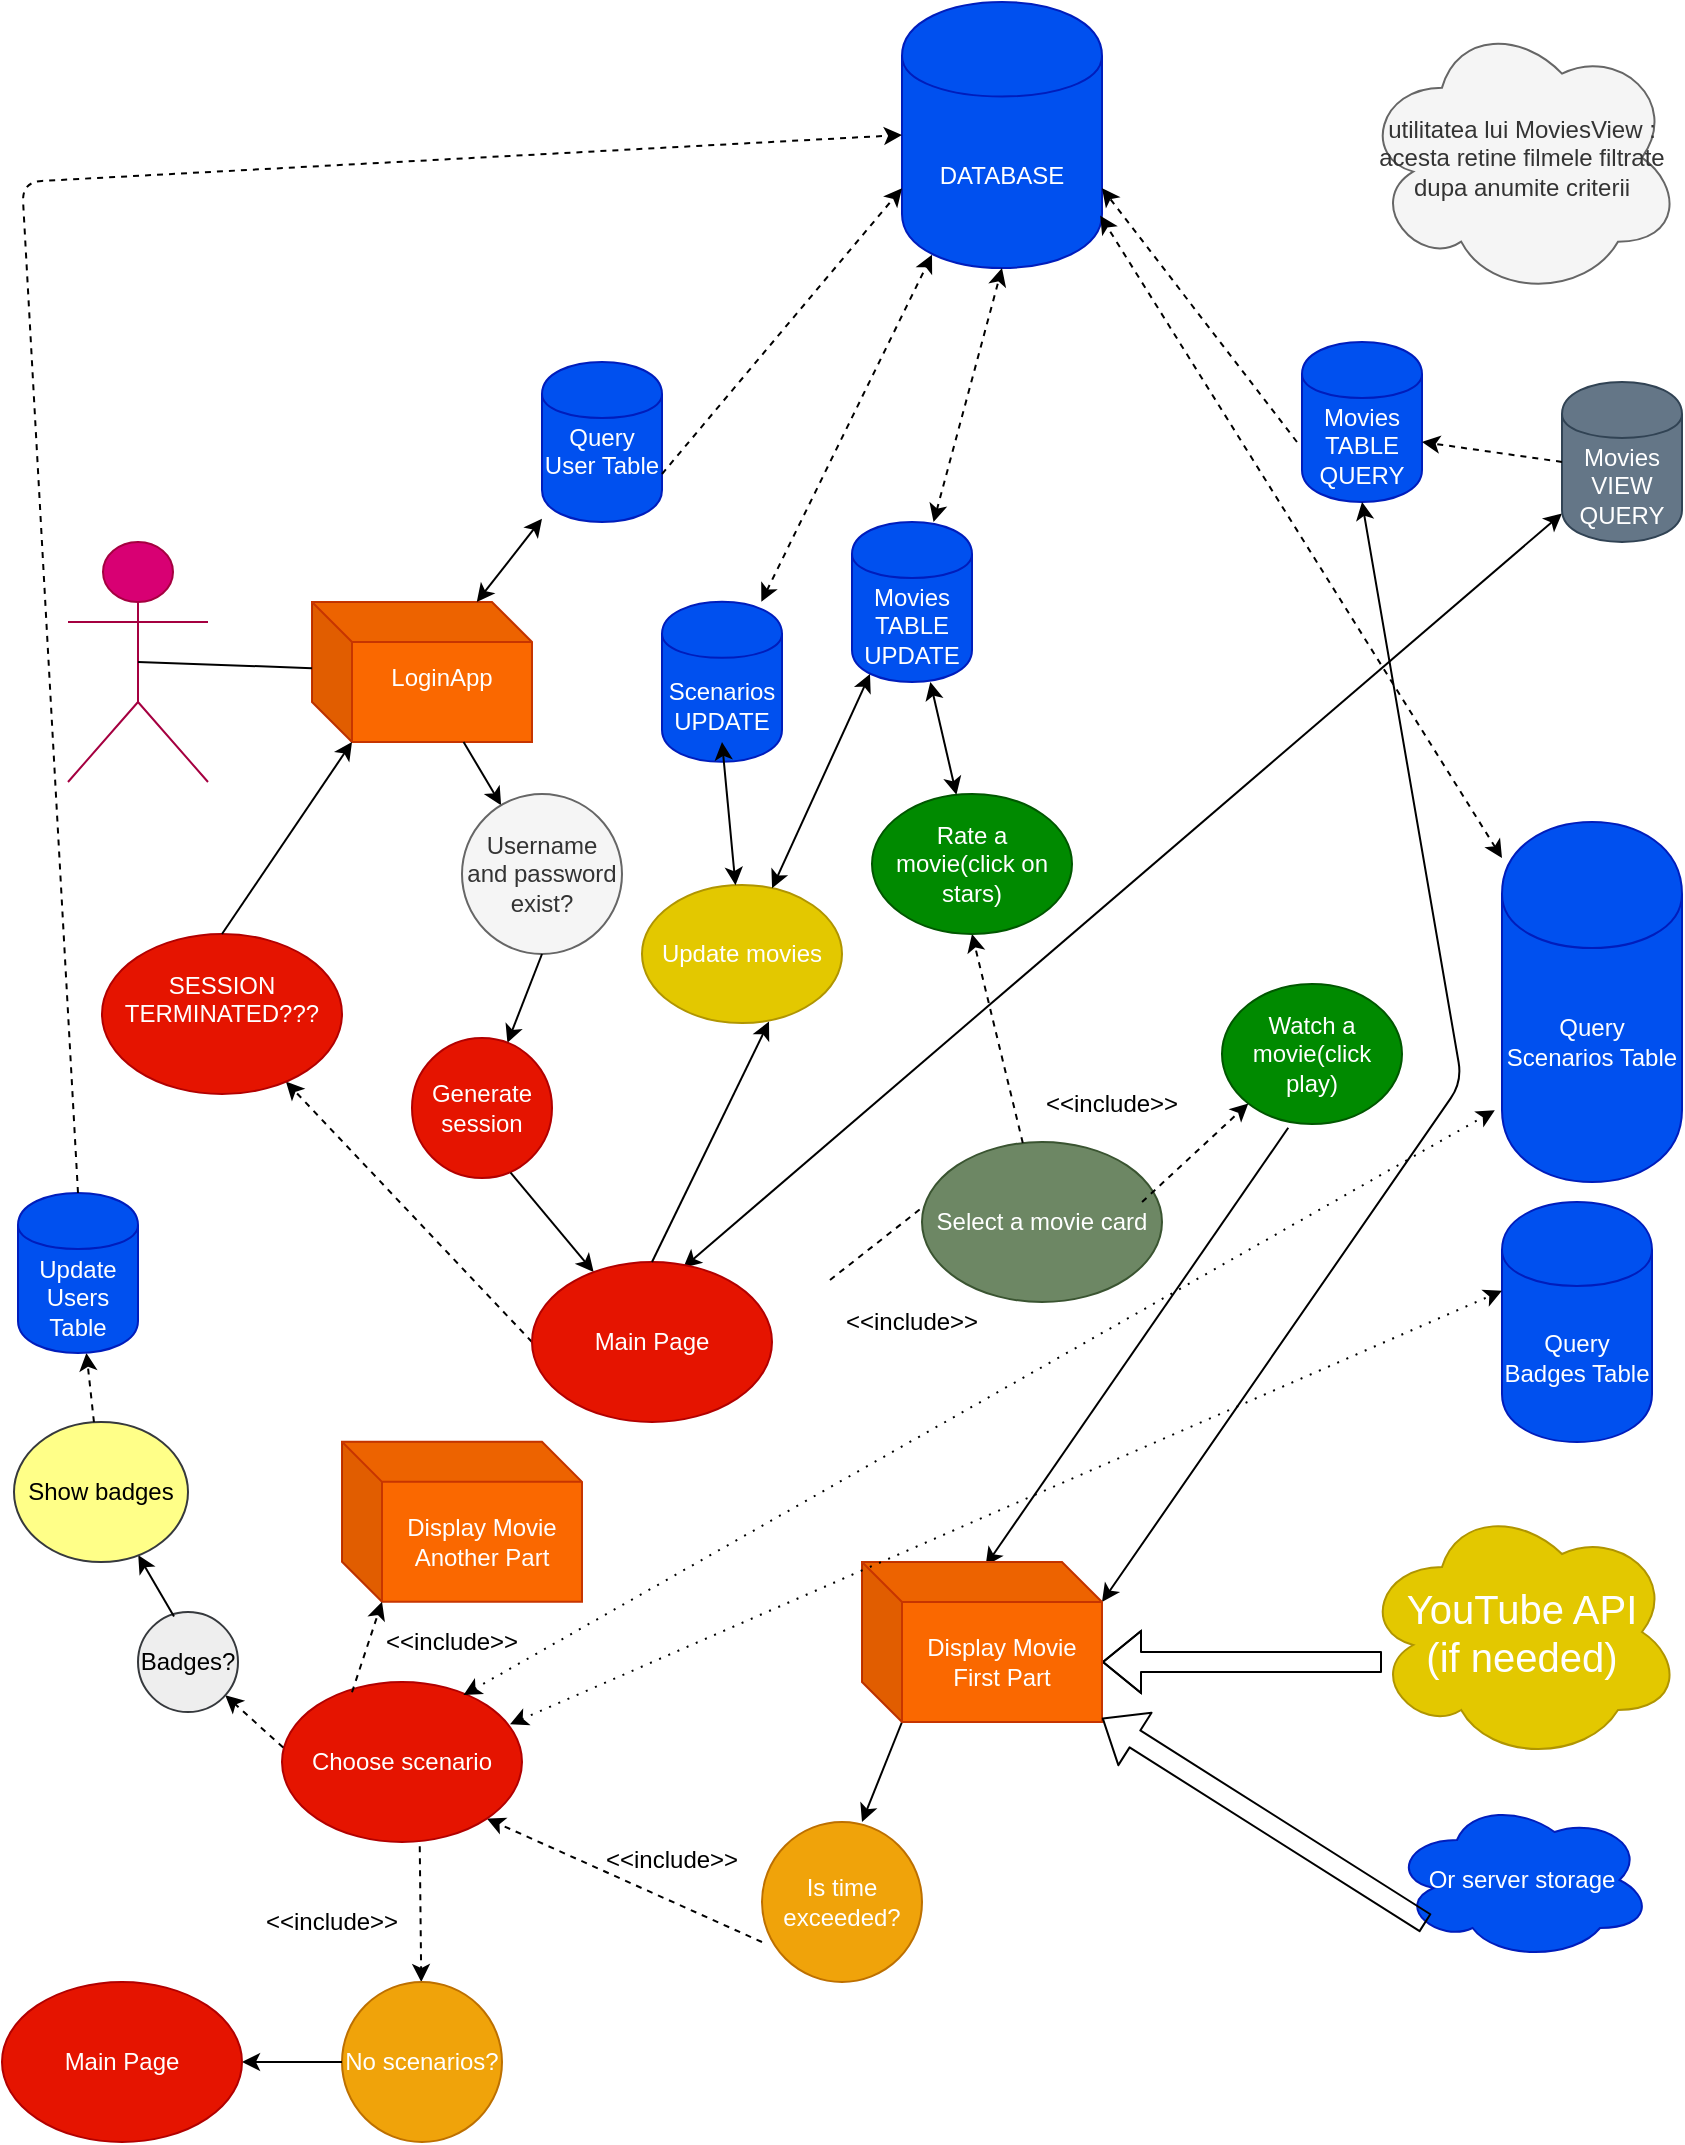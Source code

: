 <mxfile version="10.6.3" type="device"><diagram id="itRvGa3tryhZd683Jv1Q" name="Page-1"><mxGraphModel dx="870" dy="477" grid="1" gridSize="10" guides="1" tooltips="1" connect="1" arrows="1" fold="1" page="1" pageScale="1" pageWidth="850" pageHeight="1100" math="0" shadow="0"><root><mxCell id="0"/><mxCell id="1" parent="0"/><mxCell id="bWYEMsvtg2ZpRVZ882Sl-1" value="Actor" style="shape=umlActor;verticalLabelPosition=bottom;labelBackgroundColor=#ffffff;verticalAlign=top;html=1;outlineConnect=0;fillColor=#d80073;strokeColor=#A50040;fontColor=#ffffff;" parent="1" vertex="1"><mxGeometry x="33" y="280" width="70" height="120" as="geometry"/></mxCell><mxCell id="bWYEMsvtg2ZpRVZ882Sl-4" value="LoginApp&lt;br&gt;&lt;br&gt;" style="shape=cube;whiteSpace=wrap;html=1;boundedLbl=1;backgroundOutline=1;darkOpacity=0.05;darkOpacity2=0.1;fillColor=#fa6800;strokeColor=#C73500;fontColor=#ffffff;" parent="1" vertex="1"><mxGeometry x="155" y="310" width="110" height="70" as="geometry"/></mxCell><mxCell id="bWYEMsvtg2ZpRVZ882Sl-5" value="" style="endArrow=classic;startArrow=classic;html=1;" parent="1" source="bWYEMsvtg2ZpRVZ882Sl-4" target="bWYEMsvtg2ZpRVZ882Sl-6" edge="1"><mxGeometry width="50" height="50" relative="1" as="geometry"><mxPoint x="20" y="430" as="sourcePoint"/><mxPoint x="70" y="380" as="targetPoint"/></mxGeometry></mxCell><mxCell id="bWYEMsvtg2ZpRVZ882Sl-6" value="Query User Table&lt;br&gt;&lt;br&gt;" style="shape=cylinder;whiteSpace=wrap;html=1;boundedLbl=1;backgroundOutline=1;fillColor=#0050ef;strokeColor=#001DBC;fontColor=#ffffff;" parent="1" vertex="1"><mxGeometry x="270" y="190" width="60" height="80" as="geometry"/></mxCell><mxCell id="bWYEMsvtg2ZpRVZ882Sl-9" value="DATABASE" style="shape=cylinder;whiteSpace=wrap;html=1;boundedLbl=1;backgroundOutline=1;fillColor=#0050ef;strokeColor=#001DBC;fontColor=#ffffff;" parent="1" vertex="1"><mxGeometry x="450" y="10" width="100" height="133" as="geometry"/></mxCell><mxCell id="bWYEMsvtg2ZpRVZ882Sl-11" value="" style="endArrow=classic;html=1;" parent="1" source="bWYEMsvtg2ZpRVZ882Sl-4" target="bWYEMsvtg2ZpRVZ882Sl-12" edge="1"><mxGeometry width="50" height="50" relative="1" as="geometry"><mxPoint x="20" y="430" as="sourcePoint"/><mxPoint x="70" y="380" as="targetPoint"/></mxGeometry></mxCell><mxCell id="bWYEMsvtg2ZpRVZ882Sl-12" value="Username and password exist?" style="ellipse;whiteSpace=wrap;html=1;aspect=fixed;fillColor=#f5f5f5;strokeColor=#666666;fontColor=#333333;" parent="1" vertex="1"><mxGeometry x="230" y="406" width="80" height="80" as="geometry"/></mxCell><mxCell id="bWYEMsvtg2ZpRVZ882Sl-15" value="" style="endArrow=classic;html=1;exitX=0;exitY=0.5;exitDx=0;exitDy=0;dashed=1;" parent="1" source="7k6M8NkDIwutxP8Q0N3W-2" target="bWYEMsvtg2ZpRVZ882Sl-16" edge="1"><mxGeometry width="50" height="50" relative="1" as="geometry"><mxPoint x="290" y="670" as="sourcePoint"/><mxPoint x="70" y="610" as="targetPoint"/></mxGeometry></mxCell><mxCell id="bWYEMsvtg2ZpRVZ882Sl-16" value="SESSION TERMINATED???&lt;br&gt;&lt;br&gt;" style="ellipse;whiteSpace=wrap;html=1;fillColor=#e51400;strokeColor=#B20000;fontColor=#ffffff;" parent="1" vertex="1"><mxGeometry x="50" y="476" width="120" height="80" as="geometry"/></mxCell><mxCell id="bWYEMsvtg2ZpRVZ882Sl-17" value="" style="endArrow=classic;html=1;exitX=0.5;exitY=0;exitDx=0;exitDy=0;entryX=0;entryY=0;entryDx=20;entryDy=70;entryPerimeter=0;" parent="1" source="bWYEMsvtg2ZpRVZ882Sl-16" target="bWYEMsvtg2ZpRVZ882Sl-4" edge="1"><mxGeometry width="50" height="50" relative="1" as="geometry"><mxPoint x="105" y="420" as="sourcePoint"/><mxPoint x="155" y="359" as="targetPoint"/></mxGeometry></mxCell><mxCell id="bWYEMsvtg2ZpRVZ882Sl-19" value="" style="endArrow=none;dashed=1;html=1;exitX=1.03;exitY=0.491;exitDx=0;exitDy=0;exitPerimeter=0;entryX=-0.008;entryY=0.42;entryDx=0;entryDy=0;entryPerimeter=0;" parent="1" target="bWYEMsvtg2ZpRVZ882Sl-21" edge="1"><mxGeometry width="50" height="50" relative="1" as="geometry"><mxPoint x="414" y="649" as="sourcePoint"/><mxPoint x="500" y="549" as="targetPoint"/></mxGeometry></mxCell><mxCell id="bWYEMsvtg2ZpRVZ882Sl-21" value="Select a movie card" style="ellipse;whiteSpace=wrap;html=1;fillColor=#6d8764;strokeColor=#3A5431;fontColor=#ffffff;" parent="1" vertex="1"><mxGeometry x="460" y="580" width="120" height="80" as="geometry"/></mxCell><mxCell id="bWYEMsvtg2ZpRVZ882Sl-22" value="" style="endArrow=classic;startArrow=classic;html=1;exitX=0.63;exitY=0.036;exitDx=0;exitDy=0;exitPerimeter=0;" parent="1" source="7k6M8NkDIwutxP8Q0N3W-2" target="bWYEMsvtg2ZpRVZ882Sl-23" edge="1"><mxGeometry width="50" height="50" relative="1" as="geometry"><mxPoint x="390" y="610" as="sourcePoint"/><mxPoint x="60" y="670" as="targetPoint"/></mxGeometry></mxCell><mxCell id="bWYEMsvtg2ZpRVZ882Sl-23" value="Movies VIEW&lt;br&gt;QUERY&lt;br&gt;" style="shape=cylinder;whiteSpace=wrap;html=1;boundedLbl=1;backgroundOutline=1;fillColor=#647687;strokeColor=#314354;fontColor=#ffffff;" parent="1" vertex="1"><mxGeometry x="780" y="199.955" width="60" height="80" as="geometry"/></mxCell><mxCell id="bWYEMsvtg2ZpRVZ882Sl-24" value="Movies TABLE&lt;br&gt;QUERY&lt;br&gt;" style="shape=cylinder;whiteSpace=wrap;html=1;boundedLbl=1;backgroundOutline=1;fillColor=#0050ef;strokeColor=#001DBC;fontColor=#ffffff;" parent="1" vertex="1"><mxGeometry x="650" y="180" width="60" height="80" as="geometry"/></mxCell><mxCell id="bWYEMsvtg2ZpRVZ882Sl-28" value="utilitatea lui MoviesView : acesta retine filmele filtrate dupa anumite criterii" style="ellipse;shape=cloud;whiteSpace=wrap;html=1;fillColor=#f5f5f5;strokeColor=#666666;fontColor=#333333;" parent="1" vertex="1"><mxGeometry x="680" y="17.818" width="160" height="140" as="geometry"/></mxCell><mxCell id="bWYEMsvtg2ZpRVZ882Sl-31" value="" style="endArrow=classic;html=1;dashed=1;entryX=0.5;entryY=1;entryDx=0;entryDy=0;" parent="1" source="bWYEMsvtg2ZpRVZ882Sl-21" target="bWYEMsvtg2ZpRVZ882Sl-33" edge="1"><mxGeometry width="50" height="50" relative="1" as="geometry"><mxPoint x="570" y="566" as="sourcePoint"/><mxPoint x="540" y="470" as="targetPoint"/></mxGeometry></mxCell><mxCell id="bWYEMsvtg2ZpRVZ882Sl-33" value="Rate a movie(click on stars)" style="ellipse;whiteSpace=wrap;html=1;fillColor=#008a00;strokeColor=#005700;fontColor=#ffffff;" parent="1" vertex="1"><mxGeometry x="435" y="406" width="100" height="70" as="geometry"/></mxCell><mxCell id="bWYEMsvtg2ZpRVZ882Sl-34" value="Watch a movie(click play)" style="ellipse;whiteSpace=wrap;html=1;fillColor=#008a00;strokeColor=#005700;fontColor=#ffffff;" parent="1" vertex="1"><mxGeometry x="610" y="501" width="90" height="70" as="geometry"/></mxCell><mxCell id="bWYEMsvtg2ZpRVZ882Sl-35" value="" style="endArrow=classic;html=1;dashed=1;exitX=0.917;exitY=0.375;exitDx=0;exitDy=0;exitPerimeter=0;entryX=0;entryY=1;entryDx=0;entryDy=0;" parent="1" source="bWYEMsvtg2ZpRVZ882Sl-21" target="bWYEMsvtg2ZpRVZ882Sl-34" edge="1"><mxGeometry width="50" height="50" relative="1" as="geometry"><mxPoint x="100" y="750" as="sourcePoint"/><mxPoint x="150" y="700" as="targetPoint"/></mxGeometry></mxCell><mxCell id="bWYEMsvtg2ZpRVZ882Sl-36" value="" style="endArrow=classic;startArrow=classic;html=1;" parent="1" source="bWYEMsvtg2ZpRVZ882Sl-33" target="bWYEMsvtg2ZpRVZ882Sl-37" edge="1"><mxGeometry width="50" height="50" relative="1" as="geometry"><mxPoint x="100" y="720" as="sourcePoint"/><mxPoint x="150" y="670" as="targetPoint"/></mxGeometry></mxCell><mxCell id="bWYEMsvtg2ZpRVZ882Sl-37" value="Movies TABLE UPDATE" style="shape=cylinder;whiteSpace=wrap;html=1;boundedLbl=1;backgroundOutline=1;fillColor=#0050ef;strokeColor=#001DBC;fontColor=#ffffff;" parent="1" vertex="1"><mxGeometry x="425" y="270" width="60" height="80" as="geometry"/></mxCell><mxCell id="bWYEMsvtg2ZpRVZ882Sl-38" value="" style="endArrow=classic;startArrow=classic;html=1;entryX=0.5;entryY=1;entryDx=0;entryDy=0;dashed=1;" parent="1" source="bWYEMsvtg2ZpRVZ882Sl-37" target="bWYEMsvtg2ZpRVZ882Sl-9" edge="1"><mxGeometry width="50" height="50" relative="1" as="geometry"><mxPoint x="490" y="320" as="sourcePoint"/><mxPoint x="540" y="270" as="targetPoint"/></mxGeometry></mxCell><mxCell id="bWYEMsvtg2ZpRVZ882Sl-40" value="" style="endArrow=classic;html=1;dashed=1;exitX=0;exitY=0.5;exitDx=0;exitDy=0;entryX=1;entryY=0.625;entryDx=0;entryDy=0;entryPerimeter=0;" parent="1" source="bWYEMsvtg2ZpRVZ882Sl-23" target="bWYEMsvtg2ZpRVZ882Sl-24" edge="1"><mxGeometry width="50" height="50" relative="1" as="geometry"><mxPoint x="100" y="720" as="sourcePoint"/><mxPoint x="150" y="670" as="targetPoint"/></mxGeometry></mxCell><mxCell id="bWYEMsvtg2ZpRVZ882Sl-42" value="" style="endArrow=classic;html=1;exitX=0.5;exitY=1;exitDx=0;exitDy=0;" parent="1" source="bWYEMsvtg2ZpRVZ882Sl-12" target="bWYEMsvtg2ZpRVZ882Sl-43" edge="1"><mxGeometry width="50" height="50" relative="1" as="geometry"><mxPoint x="100" y="760" as="sourcePoint"/><mxPoint x="280" y="510" as="targetPoint"/></mxGeometry></mxCell><mxCell id="bWYEMsvtg2ZpRVZ882Sl-43" value="Generate session" style="ellipse;whiteSpace=wrap;html=1;aspect=fixed;fillColor=#e51400;strokeColor=#B20000;fontColor=#ffffff;" parent="1" vertex="1"><mxGeometry x="205" y="528" width="70" height="70" as="geometry"/></mxCell><mxCell id="bWYEMsvtg2ZpRVZ882Sl-45" value="" style="endArrow=classic;html=1;exitX=0.704;exitY=0.961;exitDx=0;exitDy=0;exitPerimeter=0;" parent="1" source="bWYEMsvtg2ZpRVZ882Sl-43" target="7k6M8NkDIwutxP8Q0N3W-2" edge="1"><mxGeometry width="50" height="50" relative="1" as="geometry"><mxPoint x="230" y="600" as="sourcePoint"/><mxPoint x="330" y="607" as="targetPoint"/></mxGeometry></mxCell><mxCell id="bWYEMsvtg2ZpRVZ882Sl-47" value="&amp;lt;&amp;lt;include&amp;gt;&amp;gt;" style="text;html=1;resizable=0;points=[];autosize=1;align=left;verticalAlign=top;spacingTop=-4;" parent="1" vertex="1"><mxGeometry x="520" y="551" width="80" height="20" as="geometry"/></mxCell><mxCell id="bWYEMsvtg2ZpRVZ882Sl-48" value="&amp;lt;&amp;lt;include&amp;gt;&amp;gt;" style="text;html=1;resizable=0;points=[];autosize=1;align=left;verticalAlign=top;spacingTop=-4;" parent="1" vertex="1"><mxGeometry x="420" y="660" width="80" height="20" as="geometry"/></mxCell><mxCell id="bWYEMsvtg2ZpRVZ882Sl-50" value="" style="endArrow=classic;html=1;exitX=0.368;exitY=1.027;exitDx=0;exitDy=0;exitPerimeter=0;entryX=0.515;entryY=0.023;entryDx=0;entryDy=0;entryPerimeter=0;" parent="1" source="bWYEMsvtg2ZpRVZ882Sl-34" target="bWYEMsvtg2ZpRVZ882Sl-69" edge="1"><mxGeometry width="50" height="50" relative="1" as="geometry"><mxPoint x="650" y="580" as="sourcePoint"/><mxPoint x="520.867" y="792.497" as="targetPoint"/></mxGeometry></mxCell><mxCell id="bWYEMsvtg2ZpRVZ882Sl-52" value="" style="shape=flexArrow;endArrow=classic;html=1;entryX=0;entryY=0;entryDx=120;entryDy=50;entryPerimeter=0;" parent="1" target="bWYEMsvtg2ZpRVZ882Sl-69" edge="1"><mxGeometry width="50" height="50" relative="1" as="geometry"><mxPoint x="690" y="840" as="sourcePoint"/><mxPoint x="560" y="840" as="targetPoint"/><Array as="points"><mxPoint x="610" y="840"/></Array></mxGeometry></mxCell><mxCell id="bWYEMsvtg2ZpRVZ882Sl-53" value="&lt;font style=&quot;font-size: 20px&quot;&gt;YouTube API&lt;br&gt;(if needed)&lt;br&gt;&lt;/font&gt;" style="ellipse;shape=cloud;whiteSpace=wrap;html=1;fillColor=#e3c800;strokeColor=#B09500;fontColor=#ffffff;" parent="1" vertex="1"><mxGeometry x="680" y="760" width="160" height="130" as="geometry"/></mxCell><mxCell id="bWYEMsvtg2ZpRVZ882Sl-54" value="" style="endArrow=classic;startArrow=classic;html=1;exitX=0;exitY=0;exitDx=120;exitDy=20;exitPerimeter=0;entryX=0.5;entryY=1;entryDx=0;entryDy=0;" parent="1" source="bWYEMsvtg2ZpRVZ882Sl-69" target="bWYEMsvtg2ZpRVZ882Sl-24" edge="1"><mxGeometry width="50" height="50" relative="1" as="geometry"><mxPoint x="549" y="803" as="sourcePoint"/><mxPoint x="800" y="550" as="targetPoint"/><Array as="points"><mxPoint x="730" y="550"/></Array></mxGeometry></mxCell><mxCell id="bWYEMsvtg2ZpRVZ882Sl-55" value="" style="endArrow=classic;html=1;exitX=0;exitY=0;exitDx=20;exitDy=80;exitPerimeter=0;" parent="1" source="bWYEMsvtg2ZpRVZ882Sl-69" edge="1"><mxGeometry width="50" height="50" relative="1" as="geometry"><mxPoint x="458" y="858" as="sourcePoint"/><mxPoint x="430" y="920" as="targetPoint"/></mxGeometry></mxCell><mxCell id="bWYEMsvtg2ZpRVZ882Sl-56" value="Is time exceeded?" style="ellipse;whiteSpace=wrap;html=1;aspect=fixed;fillColor=#f0a30a;strokeColor=#BD7000;fontColor=#ffffff;" parent="1" vertex="1"><mxGeometry x="380" y="920" width="80" height="80" as="geometry"/></mxCell><mxCell id="bWYEMsvtg2ZpRVZ882Sl-59" value="" style="endArrow=classic;html=1;exitX=0;exitY=0.75;exitDx=0;exitDy=0;exitPerimeter=0;entryX=1;entryY=1;entryDx=0;entryDy=0;dashed=1;" parent="1" source="bWYEMsvtg2ZpRVZ882Sl-56" target="bWYEMsvtg2ZpRVZ882Sl-60" edge="1"><mxGeometry width="50" height="50" relative="1" as="geometry"><mxPoint x="20" y="1120" as="sourcePoint"/><mxPoint x="249" y="932" as="targetPoint"/></mxGeometry></mxCell><mxCell id="bWYEMsvtg2ZpRVZ882Sl-60" value="Choose scenario" style="ellipse;whiteSpace=wrap;html=1;fillColor=#e51400;strokeColor=#B20000;fontColor=#ffffff;" parent="1" vertex="1"><mxGeometry x="140" y="850" width="120" height="80" as="geometry"/></mxCell><mxCell id="bWYEMsvtg2ZpRVZ882Sl-68" value="Display Movie Another Part" style="shape=cube;whiteSpace=wrap;html=1;boundedLbl=1;backgroundOutline=1;darkOpacity=0.05;darkOpacity2=0.1;fillColor=#fa6800;strokeColor=#C73500;fontColor=#ffffff;" parent="1" vertex="1"><mxGeometry x="170" y="729.909" width="120" height="80" as="geometry"/></mxCell><mxCell id="bWYEMsvtg2ZpRVZ882Sl-69" value="Display Movie First Part" style="shape=cube;whiteSpace=wrap;html=1;boundedLbl=1;backgroundOutline=1;darkOpacity=0.05;darkOpacity2=0.1;fillColor=#fa6800;strokeColor=#C73500;fontColor=#ffffff;" parent="1" vertex="1"><mxGeometry x="430" y="790" width="120" height="80" as="geometry"/></mxCell><mxCell id="bWYEMsvtg2ZpRVZ882Sl-74" value="" style="endArrow=classic;startArrow=classic;html=1;exitX=0.756;exitY=0.082;exitDx=0;exitDy=0;exitPerimeter=0;entryX=-0.04;entryY=0.801;entryDx=0;entryDy=0;entryPerimeter=0;dashed=1;dashPattern=1 4;" parent="1" source="bWYEMsvtg2ZpRVZ882Sl-60" target="bWYEMsvtg2ZpRVZ882Sl-75" edge="1"><mxGeometry width="50" height="50" relative="1" as="geometry"><mxPoint x="355" y="760" as="sourcePoint"/><mxPoint x="780" y="585.636" as="targetPoint"/></mxGeometry></mxCell><mxCell id="bWYEMsvtg2ZpRVZ882Sl-75" value="Query Scenarios Table" style="shape=cylinder;whiteSpace=wrap;html=1;boundedLbl=1;backgroundOutline=1;fillColor=#0050ef;strokeColor=#001DBC;fontColor=#ffffff;" parent="1" vertex="1"><mxGeometry x="750" y="420" width="90" height="180" as="geometry"/></mxCell><mxCell id="bWYEMsvtg2ZpRVZ882Sl-80" value="" style="endArrow=classic;startArrow=classic;html=1;entryX=0.991;entryY=0.803;entryDx=0;entryDy=0;entryPerimeter=0;dashed=1;" parent="1" source="bWYEMsvtg2ZpRVZ882Sl-75" target="bWYEMsvtg2ZpRVZ882Sl-9" edge="1"><mxGeometry width="50" height="50" relative="1" as="geometry"><mxPoint x="745" y="435.818" as="sourcePoint"/><mxPoint x="795" y="385.818" as="targetPoint"/></mxGeometry></mxCell><mxCell id="QQX2HEwkiu9QitwTqfBl-2" value="" style="endArrow=classic;html=1;exitX=0.574;exitY=1.027;exitDx=0;exitDy=0;exitPerimeter=0;dashed=1;" parent="1" source="bWYEMsvtg2ZpRVZ882Sl-60" target="QQX2HEwkiu9QitwTqfBl-5" edge="1"><mxGeometry width="50" height="50" relative="1" as="geometry"><mxPoint x="260" y="1090" as="sourcePoint"/><mxPoint x="270" y="1060" as="targetPoint"/></mxGeometry></mxCell><mxCell id="QQX2HEwkiu9QitwTqfBl-3" value="&amp;lt;&amp;lt;include&amp;gt;&amp;gt;" style="text;html=1;resizable=0;points=[];autosize=1;align=left;verticalAlign=top;spacingTop=-4;" parent="1" vertex="1"><mxGeometry x="300" y="929" width="80" height="20" as="geometry"/></mxCell><mxCell id="QQX2HEwkiu9QitwTqfBl-5" value="No scenarios?" style="ellipse;whiteSpace=wrap;html=1;aspect=fixed;fillColor=#f0a30a;strokeColor=#BD7000;fontColor=#ffffff;" parent="1" vertex="1"><mxGeometry x="170" y="1000" width="80" height="80" as="geometry"/></mxCell><mxCell id="QQX2HEwkiu9QitwTqfBl-6" value="&amp;lt;&amp;lt;include&amp;gt;&amp;gt;" style="text;html=1;resizable=0;points=[];autosize=1;align=left;verticalAlign=top;spacingTop=-4;" parent="1" vertex="1"><mxGeometry x="130" y="960" width="80" height="20" as="geometry"/></mxCell><mxCell id="QQX2HEwkiu9QitwTqfBl-7" value="" style="endArrow=classic;html=1;entryX=0;entryY=0;entryDx=20;entryDy=80;entryPerimeter=0;dashed=1;" parent="1" target="bWYEMsvtg2ZpRVZ882Sl-68" edge="1"><mxGeometry width="50" height="50" relative="1" as="geometry"><mxPoint x="175" y="855.136" as="sourcePoint"/><mxPoint x="130" y="810" as="targetPoint"/></mxGeometry></mxCell><mxCell id="QQX2HEwkiu9QitwTqfBl-11" value="" style="endArrow=classic;html=1;exitX=0;exitY=0.5;exitDx=0;exitDy=0;" parent="1" source="QQX2HEwkiu9QitwTqfBl-5" target="QQX2HEwkiu9QitwTqfBl-15" edge="1"><mxGeometry width="50" height="50" relative="1" as="geometry"><mxPoint x="60" y="1080" as="sourcePoint"/><mxPoint x="110" y="1040" as="targetPoint"/></mxGeometry></mxCell><mxCell id="QQX2HEwkiu9QitwTqfBl-15" value="Main Page" style="ellipse;whiteSpace=wrap;html=1;fillColor=#e51400;strokeColor=#B20000;fontColor=#ffffff;" parent="1" vertex="1"><mxGeometry y="1000" width="120" height="80" as="geometry"/></mxCell><mxCell id="QQX2HEwkiu9QitwTqfBl-16" value="Query Badges Table" style="shape=cylinder;whiteSpace=wrap;html=1;boundedLbl=1;backgroundOutline=1;fillColor=#0050ef;strokeColor=#001DBC;fontColor=#ffffff;" parent="1" vertex="1"><mxGeometry x="750" y="610" width="75" height="120" as="geometry"/></mxCell><mxCell id="QQX2HEwkiu9QitwTqfBl-17" value="" style="endArrow=classic;startArrow=classic;html=1;exitX=0.95;exitY=0.264;exitDx=0;exitDy=0;exitPerimeter=0;entryX=0;entryY=0.37;entryDx=0;entryDy=0;entryPerimeter=0;dashed=1;dashPattern=1 4;" parent="1" source="bWYEMsvtg2ZpRVZ882Sl-60" target="QQX2HEwkiu9QitwTqfBl-16" edge="1"><mxGeometry width="50" height="50" relative="1" as="geometry"><mxPoint x="275" y="880" as="sourcePoint"/><mxPoint x="325" y="830" as="targetPoint"/></mxGeometry></mxCell><mxCell id="QQX2HEwkiu9QitwTqfBl-20" value="&amp;lt;&amp;lt;include&amp;gt;&amp;gt;" style="text;html=1;resizable=0;points=[];autosize=1;align=left;verticalAlign=top;spacingTop=-4;" parent="1" vertex="1"><mxGeometry x="190" y="820" width="80" height="20" as="geometry"/></mxCell><mxCell id="QQX2HEwkiu9QitwTqfBl-23" value="" style="endArrow=classic;html=1;dashed=1;exitX=0.005;exitY=0.409;exitDx=0;exitDy=0;exitPerimeter=0;" parent="1" source="bWYEMsvtg2ZpRVZ882Sl-60" target="QQX2HEwkiu9QitwTqfBl-24" edge="1"><mxGeometry width="50" height="50" relative="1" as="geometry"><mxPoint x="90" y="875" as="sourcePoint"/><mxPoint x="110" y="860" as="targetPoint"/></mxGeometry></mxCell><mxCell id="QQX2HEwkiu9QitwTqfBl-24" value="Badges?" style="ellipse;whiteSpace=wrap;html=1;aspect=fixed;fillColor=#eeeeee;strokeColor=#36393d;" parent="1" vertex="1"><mxGeometry x="68" y="815" width="50" height="50" as="geometry"/></mxCell><mxCell id="QQX2HEwkiu9QitwTqfBl-26" value="" style="endArrow=classic;html=1;exitX=0.36;exitY=0.045;exitDx=0;exitDy=0;exitPerimeter=0;" parent="1" source="QQX2HEwkiu9QitwTqfBl-24" target="QQX2HEwkiu9QitwTqfBl-27" edge="1"><mxGeometry width="50" height="50" relative="1" as="geometry"><mxPoint x="68" y="780" as="sourcePoint"/><mxPoint x="60" y="780" as="targetPoint"/></mxGeometry></mxCell><mxCell id="QQX2HEwkiu9QitwTqfBl-27" value="Show badges" style="ellipse;whiteSpace=wrap;html=1;fillColor=#ffff88;strokeColor=#36393d;" parent="1" vertex="1"><mxGeometry x="6" y="720" width="87" height="70" as="geometry"/></mxCell><mxCell id="7k6M8NkDIwutxP8Q0N3W-2" value="Main Page" style="ellipse;whiteSpace=wrap;html=1;fillColor=#e51400;strokeColor=#B20000;fontColor=#ffffff;" parent="1" vertex="1"><mxGeometry x="265" y="640" width="120" height="80" as="geometry"/></mxCell><mxCell id="7k6M8NkDIwutxP8Q0N3W-4" value="" style="endArrow=none;html=1;exitX=0.5;exitY=0.5;exitDx=0;exitDy=0;exitPerimeter=0;" parent="1" source="bWYEMsvtg2ZpRVZ882Sl-1" target="bWYEMsvtg2ZpRVZ882Sl-4" edge="1"><mxGeometry width="50" height="50" relative="1" as="geometry"><mxPoint x="50" y="318" as="sourcePoint"/><mxPoint x="130" y="229.727" as="targetPoint"/></mxGeometry></mxCell><mxCell id="7k6M8NkDIwutxP8Q0N3W-9" value="" style="endArrow=classic;html=1;dashed=1;exitX=1;exitY=0.7;exitDx=0;exitDy=0;entryX=0;entryY=0.7;entryDx=0;entryDy=0;" parent="1" source="bWYEMsvtg2ZpRVZ882Sl-6" target="bWYEMsvtg2ZpRVZ882Sl-9" edge="1"><mxGeometry width="50" height="50" relative="1" as="geometry"><mxPoint x="340" y="137.773" as="sourcePoint"/><mxPoint x="390" y="87.773" as="targetPoint"/></mxGeometry></mxCell><mxCell id="7k6M8NkDIwutxP8Q0N3W-10" value="" style="endArrow=classic;html=1;dashed=1;exitX=-0.042;exitY=0.625;exitDx=0;exitDy=0;exitPerimeter=0;entryX=1;entryY=0.7;entryDx=0;entryDy=0;" parent="1" source="bWYEMsvtg2ZpRVZ882Sl-24" target="bWYEMsvtg2ZpRVZ882Sl-9" edge="1"><mxGeometry width="50" height="50" relative="1" as="geometry"><mxPoint x="535" y="113" as="sourcePoint"/><mxPoint x="585" y="62.818" as="targetPoint"/></mxGeometry></mxCell><mxCell id="7k6M8NkDIwutxP8Q0N3W-12" value="" style="endArrow=classic;html=1;dashed=1;" parent="1" source="QQX2HEwkiu9QitwTqfBl-27" target="7k6M8NkDIwutxP8Q0N3W-13" edge="1"><mxGeometry width="50" height="50" relative="1" as="geometry"><mxPoint x="10" y="1150" as="sourcePoint"/><mxPoint x="60" y="1100" as="targetPoint"/></mxGeometry></mxCell><mxCell id="7k6M8NkDIwutxP8Q0N3W-13" value="Update Users Table" style="shape=cylinder;whiteSpace=wrap;html=1;boundedLbl=1;backgroundOutline=1;fillColor=#0050ef;strokeColor=#001DBC;fontColor=#ffffff;" parent="1" vertex="1"><mxGeometry x="8" y="605.5" width="60" height="80" as="geometry"/></mxCell><mxCell id="7k6M8NkDIwutxP8Q0N3W-15" value="" style="endArrow=classic;html=1;dashed=1;exitX=0.5;exitY=0;exitDx=0;exitDy=0;entryX=0;entryY=0.5;entryDx=0;entryDy=0;" parent="1" source="7k6M8NkDIwutxP8Q0N3W-13" target="bWYEMsvtg2ZpRVZ882Sl-9" edge="1"><mxGeometry width="50" height="50" relative="1" as="geometry"><mxPoint x="10" y="1150" as="sourcePoint"/><mxPoint x="38" y="0.364" as="targetPoint"/><Array as="points"><mxPoint x="10" y="100"/></Array></mxGeometry></mxCell><mxCell id="7k6M8NkDIwutxP8Q0N3W-17" value="Or server storage" style="ellipse;shape=cloud;whiteSpace=wrap;html=1;fillColor=#0050ef;strokeColor=#001DBC;fontColor=#ffffff;" parent="1" vertex="1"><mxGeometry x="695" y="909" width="130" height="80" as="geometry"/></mxCell><mxCell id="7k6M8NkDIwutxP8Q0N3W-18" value="" style="shape=flexArrow;endArrow=classic;html=1;exitX=0.13;exitY=0.77;exitDx=0;exitDy=0;exitPerimeter=0;" parent="1" source="7k6M8NkDIwutxP8Q0N3W-17" target="bWYEMsvtg2ZpRVZ882Sl-69" edge="1"><mxGeometry width="50" height="50" relative="1" as="geometry"><mxPoint x="620" y="954" as="sourcePoint"/><mxPoint x="670" y="904" as="targetPoint"/><Array as="points"/></mxGeometry></mxCell><mxCell id="Qn1ZUcbHv2ahux5L5E7U-2" value="Update movies" style="ellipse;whiteSpace=wrap;html=1;fillColor=#e3c800;strokeColor=#B09500;fontColor=#ffffff;" vertex="1" parent="1"><mxGeometry x="320" y="451.5" width="100" height="69" as="geometry"/></mxCell><mxCell id="Qn1ZUcbHv2ahux5L5E7U-3" value="Scenarios UPDATE" style="shape=cylinder;whiteSpace=wrap;html=1;boundedLbl=1;backgroundOutline=1;fillColor=#0050ef;strokeColor=#001DBC;fontColor=#ffffff;" vertex="1" parent="1"><mxGeometry x="330" y="309.909" width="60" height="80" as="geometry"/></mxCell><mxCell id="Qn1ZUcbHv2ahux5L5E7U-4" value="" style="endArrow=classic;html=1;entryX=0.635;entryY=0.99;entryDx=0;entryDy=0;entryPerimeter=0;exitX=0.5;exitY=0;exitDx=0;exitDy=0;" edge="1" parent="1" source="7k6M8NkDIwutxP8Q0N3W-2" target="Qn1ZUcbHv2ahux5L5E7U-2"><mxGeometry width="50" height="50" relative="1" as="geometry"><mxPoint x="365" y="590.318" as="sourcePoint"/><mxPoint x="415" y="540.318" as="targetPoint"/></mxGeometry></mxCell><mxCell id="Qn1ZUcbHv2ahux5L5E7U-7" value="" style="endArrow=classic;startArrow=classic;html=1;" edge="1" parent="1" source="Qn1ZUcbHv2ahux5L5E7U-2"><mxGeometry width="50" height="50" relative="1" as="geometry"><mxPoint x="355" y="440" as="sourcePoint"/><mxPoint x="360" y="380" as="targetPoint"/></mxGeometry></mxCell><mxCell id="Qn1ZUcbHv2ahux5L5E7U-8" value="" style="endArrow=classic;startArrow=classic;html=1;entryX=0.15;entryY=0.95;entryDx=0;entryDy=0;entryPerimeter=0;dashed=1;" edge="1" parent="1" source="Qn1ZUcbHv2ahux5L5E7U-3" target="bWYEMsvtg2ZpRVZ882Sl-9"><mxGeometry width="50" height="50" relative="1" as="geometry"><mxPoint x="405" y="230.227" as="sourcePoint"/><mxPoint x="455" y="180.227" as="targetPoint"/></mxGeometry></mxCell><mxCell id="Qn1ZUcbHv2ahux5L5E7U-9" value="" style="endArrow=classic;startArrow=classic;html=1;entryX=0.15;entryY=0.95;entryDx=0;entryDy=0;entryPerimeter=0;" edge="1" parent="1" source="Qn1ZUcbHv2ahux5L5E7U-2" target="bWYEMsvtg2ZpRVZ882Sl-37"><mxGeometry width="50" height="50" relative="1" as="geometry"><mxPoint x="390" y="406" as="sourcePoint"/><mxPoint x="440" y="356" as="targetPoint"/></mxGeometry></mxCell></root></mxGraphModel></diagram></mxfile>